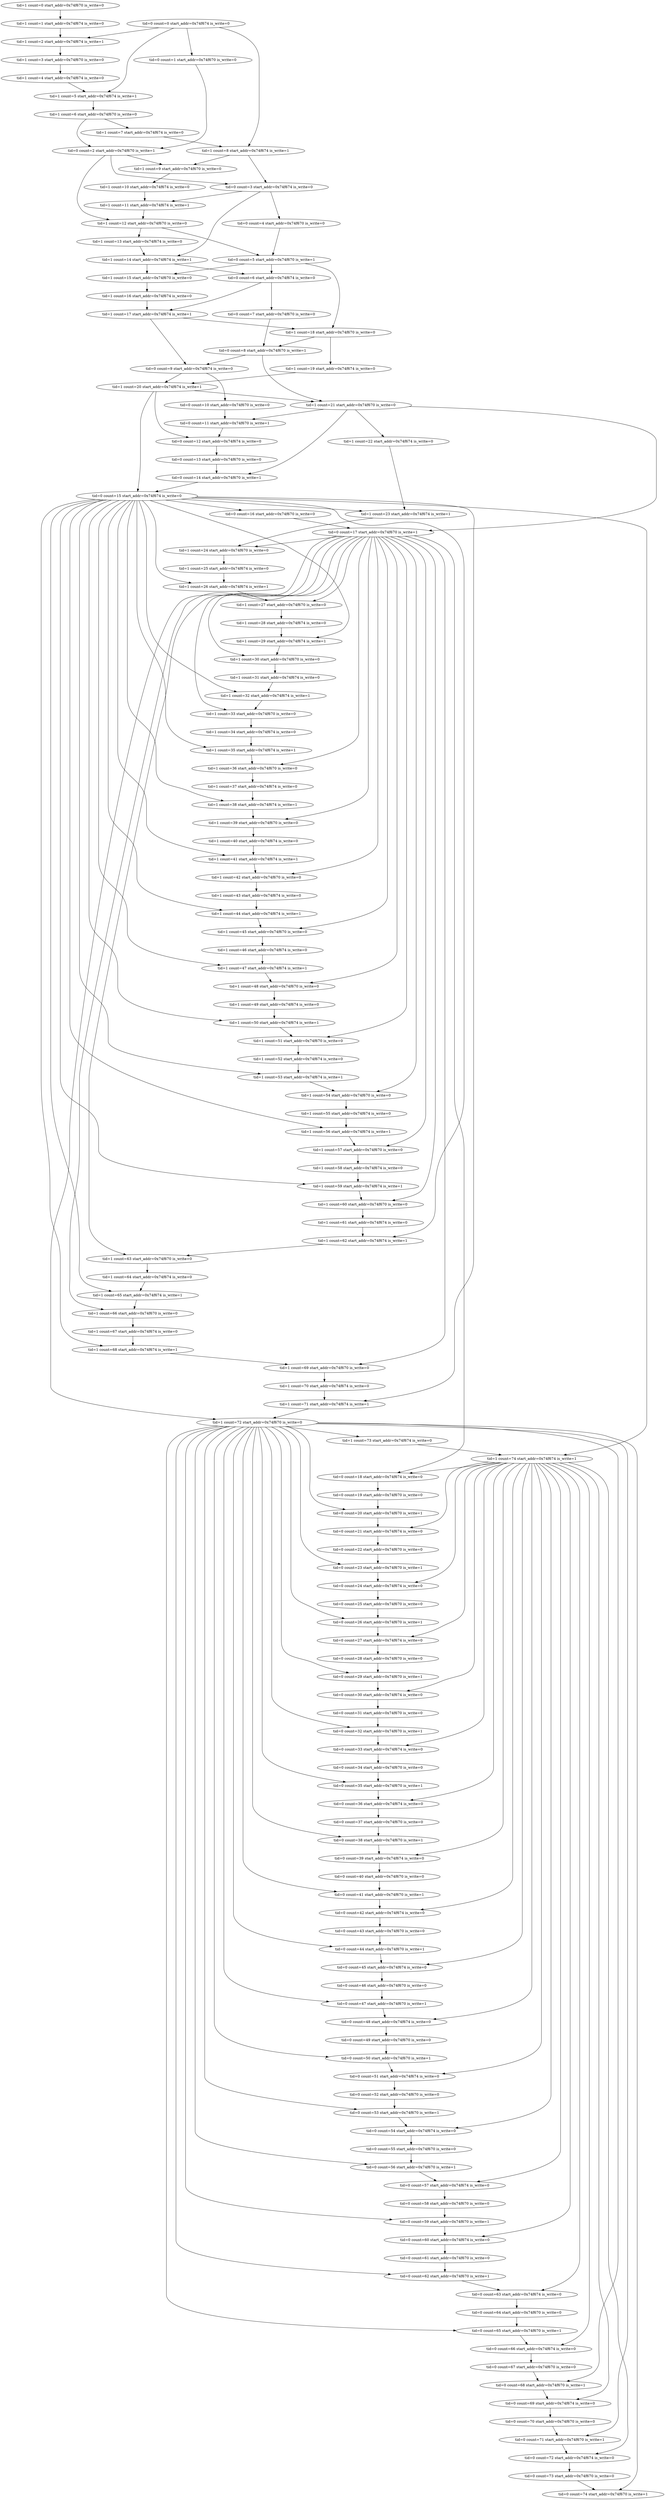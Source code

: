 digraph G {
0 [count=0, is_write=0, label="tid=0 count=0 start_addr=0x74f674 is_write=0", start_addr="0x74f674", tid=0];
1 [count=1, is_write=0, label="tid=0 count=1 start_addr=0x74f670 is_write=0", start_addr="0x74f670", tid=0];
2 [count=2, is_write=1, label="tid=0 count=2 start_addr=0x74f670 is_write=1", start_addr="0x74f670", tid=0];
3 [count=3, is_write=0, label="tid=0 count=3 start_addr=0x74f674 is_write=0", start_addr="0x74f674", tid=0];
4 [count=4, is_write=0, label="tid=0 count=4 start_addr=0x74f670 is_write=0", start_addr="0x74f670", tid=0];
5 [count=5, is_write=1, label="tid=0 count=5 start_addr=0x74f670 is_write=1", start_addr="0x74f670", tid=0];
6 [count=6, is_write=0, label="tid=0 count=6 start_addr=0x74f674 is_write=0", start_addr="0x74f674", tid=0];
7 [count=7, is_write=0, label="tid=0 count=7 start_addr=0x74f670 is_write=0", start_addr="0x74f670", tid=0];
8 [count=8, is_write=1, label="tid=0 count=8 start_addr=0x74f670 is_write=1", start_addr="0x74f670", tid=0];
9 [count=9, is_write=0, label="tid=0 count=9 start_addr=0x74f674 is_write=0", start_addr="0x74f674", tid=0];
10 [count=10, is_write=0, label="tid=0 count=10 start_addr=0x74f670 is_write=0", start_addr="0x74f670", tid=0];
11 [count=11, is_write=1, label="tid=0 count=11 start_addr=0x74f670 is_write=1", start_addr="0x74f670", tid=0];
12 [count=12, is_write=0, label="tid=0 count=12 start_addr=0x74f674 is_write=0", start_addr="0x74f674", tid=0];
13 [count=13, is_write=0, label="tid=0 count=13 start_addr=0x74f670 is_write=0", start_addr="0x74f670", tid=0];
14 [count=14, is_write=1, label="tid=0 count=14 start_addr=0x74f670 is_write=1", start_addr="0x74f670", tid=0];
15 [count=15, is_write=0, label="tid=0 count=15 start_addr=0x74f674 is_write=0", start_addr="0x74f674", tid=0];
16 [count=16, is_write=0, label="tid=0 count=16 start_addr=0x74f670 is_write=0", start_addr="0x74f670", tid=0];
17 [count=17, is_write=1, label="tid=0 count=17 start_addr=0x74f670 is_write=1", start_addr="0x74f670", tid=0];
18 [count=18, is_write=0, label="tid=0 count=18 start_addr=0x74f674 is_write=0", start_addr="0x74f674", tid=0];
19 [count=19, is_write=0, label="tid=0 count=19 start_addr=0x74f670 is_write=0", start_addr="0x74f670", tid=0];
20 [count=20, is_write=1, label="tid=0 count=20 start_addr=0x74f670 is_write=1", start_addr="0x74f670", tid=0];
21 [count=21, is_write=0, label="tid=0 count=21 start_addr=0x74f674 is_write=0", start_addr="0x74f674", tid=0];
22 [count=22, is_write=0, label="tid=0 count=22 start_addr=0x74f670 is_write=0", start_addr="0x74f670", tid=0];
23 [count=23, is_write=1, label="tid=0 count=23 start_addr=0x74f670 is_write=1", start_addr="0x74f670", tid=0];
24 [count=24, is_write=0, label="tid=0 count=24 start_addr=0x74f674 is_write=0", start_addr="0x74f674", tid=0];
25 [count=25, is_write=0, label="tid=0 count=25 start_addr=0x74f670 is_write=0", start_addr="0x74f670", tid=0];
26 [count=26, is_write=1, label="tid=0 count=26 start_addr=0x74f670 is_write=1", start_addr="0x74f670", tid=0];
27 [count=27, is_write=0, label="tid=0 count=27 start_addr=0x74f674 is_write=0", start_addr="0x74f674", tid=0];
28 [count=28, is_write=0, label="tid=0 count=28 start_addr=0x74f670 is_write=0", start_addr="0x74f670", tid=0];
29 [count=29, is_write=1, label="tid=0 count=29 start_addr=0x74f670 is_write=1", start_addr="0x74f670", tid=0];
30 [count=30, is_write=0, label="tid=0 count=30 start_addr=0x74f674 is_write=0", start_addr="0x74f674", tid=0];
31 [count=31, is_write=0, label="tid=0 count=31 start_addr=0x74f670 is_write=0", start_addr="0x74f670", tid=0];
32 [count=32, is_write=1, label="tid=0 count=32 start_addr=0x74f670 is_write=1", start_addr="0x74f670", tid=0];
33 [count=33, is_write=0, label="tid=0 count=33 start_addr=0x74f674 is_write=0", start_addr="0x74f674", tid=0];
34 [count=34, is_write=0, label="tid=0 count=34 start_addr=0x74f670 is_write=0", start_addr="0x74f670", tid=0];
35 [count=35, is_write=1, label="tid=0 count=35 start_addr=0x74f670 is_write=1", start_addr="0x74f670", tid=0];
36 [count=36, is_write=0, label="tid=0 count=36 start_addr=0x74f674 is_write=0", start_addr="0x74f674", tid=0];
37 [count=37, is_write=0, label="tid=0 count=37 start_addr=0x74f670 is_write=0", start_addr="0x74f670", tid=0];
38 [count=38, is_write=1, label="tid=0 count=38 start_addr=0x74f670 is_write=1", start_addr="0x74f670", tid=0];
39 [count=39, is_write=0, label="tid=0 count=39 start_addr=0x74f674 is_write=0", start_addr="0x74f674", tid=0];
40 [count=40, is_write=0, label="tid=0 count=40 start_addr=0x74f670 is_write=0", start_addr="0x74f670", tid=0];
41 [count=41, is_write=1, label="tid=0 count=41 start_addr=0x74f670 is_write=1", start_addr="0x74f670", tid=0];
42 [count=42, is_write=0, label="tid=0 count=42 start_addr=0x74f674 is_write=0", start_addr="0x74f674", tid=0];
43 [count=43, is_write=0, label="tid=0 count=43 start_addr=0x74f670 is_write=0", start_addr="0x74f670", tid=0];
44 [count=44, is_write=1, label="tid=0 count=44 start_addr=0x74f670 is_write=1", start_addr="0x74f670", tid=0];
45 [count=45, is_write=0, label="tid=0 count=45 start_addr=0x74f674 is_write=0", start_addr="0x74f674", tid=0];
46 [count=46, is_write=0, label="tid=0 count=46 start_addr=0x74f670 is_write=0", start_addr="0x74f670", tid=0];
47 [count=47, is_write=1, label="tid=0 count=47 start_addr=0x74f670 is_write=1", start_addr="0x74f670", tid=0];
48 [count=48, is_write=0, label="tid=0 count=48 start_addr=0x74f674 is_write=0", start_addr="0x74f674", tid=0];
49 [count=49, is_write=0, label="tid=0 count=49 start_addr=0x74f670 is_write=0", start_addr="0x74f670", tid=0];
50 [count=50, is_write=1, label="tid=0 count=50 start_addr=0x74f670 is_write=1", start_addr="0x74f670", tid=0];
51 [count=51, is_write=0, label="tid=0 count=51 start_addr=0x74f674 is_write=0", start_addr="0x74f674", tid=0];
52 [count=52, is_write=0, label="tid=0 count=52 start_addr=0x74f670 is_write=0", start_addr="0x74f670", tid=0];
53 [count=53, is_write=1, label="tid=0 count=53 start_addr=0x74f670 is_write=1", start_addr="0x74f670", tid=0];
54 [count=54, is_write=0, label="tid=0 count=54 start_addr=0x74f674 is_write=0", start_addr="0x74f674", tid=0];
55 [count=55, is_write=0, label="tid=0 count=55 start_addr=0x74f670 is_write=0", start_addr="0x74f670", tid=0];
56 [count=56, is_write=1, label="tid=0 count=56 start_addr=0x74f670 is_write=1", start_addr="0x74f670", tid=0];
57 [count=57, is_write=0, label="tid=0 count=57 start_addr=0x74f674 is_write=0", start_addr="0x74f674", tid=0];
58 [count=58, is_write=0, label="tid=0 count=58 start_addr=0x74f670 is_write=0", start_addr="0x74f670", tid=0];
59 [count=59, is_write=1, label="tid=0 count=59 start_addr=0x74f670 is_write=1", start_addr="0x74f670", tid=0];
60 [count=60, is_write=0, label="tid=0 count=60 start_addr=0x74f674 is_write=0", start_addr="0x74f674", tid=0];
61 [count=61, is_write=0, label="tid=0 count=61 start_addr=0x74f670 is_write=0", start_addr="0x74f670", tid=0];
62 [count=62, is_write=1, label="tid=0 count=62 start_addr=0x74f670 is_write=1", start_addr="0x74f670", tid=0];
63 [count=63, is_write=0, label="tid=0 count=63 start_addr=0x74f674 is_write=0", start_addr="0x74f674", tid=0];
64 [count=64, is_write=0, label="tid=0 count=64 start_addr=0x74f670 is_write=0", start_addr="0x74f670", tid=0];
65 [count=65, is_write=1, label="tid=0 count=65 start_addr=0x74f670 is_write=1", start_addr="0x74f670", tid=0];
66 [count=66, is_write=0, label="tid=0 count=66 start_addr=0x74f674 is_write=0", start_addr="0x74f674", tid=0];
67 [count=67, is_write=0, label="tid=0 count=67 start_addr=0x74f670 is_write=0", start_addr="0x74f670", tid=0];
68 [count=68, is_write=1, label="tid=0 count=68 start_addr=0x74f670 is_write=1", start_addr="0x74f670", tid=0];
69 [count=69, is_write=0, label="tid=0 count=69 start_addr=0x74f674 is_write=0", start_addr="0x74f674", tid=0];
70 [count=70, is_write=0, label="tid=0 count=70 start_addr=0x74f670 is_write=0", start_addr="0x74f670", tid=0];
71 [count=71, is_write=1, label="tid=0 count=71 start_addr=0x74f670 is_write=1", start_addr="0x74f670", tid=0];
72 [count=72, is_write=0, label="tid=0 count=72 start_addr=0x74f674 is_write=0", start_addr="0x74f674", tid=0];
73 [count=73, is_write=0, label="tid=0 count=73 start_addr=0x74f670 is_write=0", start_addr="0x74f670", tid=0];
74 [count=74, is_write=1, label="tid=0 count=74 start_addr=0x74f670 is_write=1", start_addr="0x74f670", tid=0];
80 [count=0, is_write=0, label="tid=1 count=0 start_addr=0x74f670 is_write=0", start_addr="0x74f670", tid=1];
81 [count=1, is_write=0, label="tid=1 count=1 start_addr=0x74f674 is_write=0", start_addr="0x74f674", tid=1];
82 [count=2, is_write=1, label="tid=1 count=2 start_addr=0x74f674 is_write=1", start_addr="0x74f674", tid=1];
83 [count=3, is_write=0, label="tid=1 count=3 start_addr=0x74f670 is_write=0", start_addr="0x74f670", tid=1];
84 [count=4, is_write=0, label="tid=1 count=4 start_addr=0x74f674 is_write=0", start_addr="0x74f674", tid=1];
85 [count=5, is_write=1, label="tid=1 count=5 start_addr=0x74f674 is_write=1", start_addr="0x74f674", tid=1];
86 [count=6, is_write=0, label="tid=1 count=6 start_addr=0x74f670 is_write=0", start_addr="0x74f670", tid=1];
87 [count=7, is_write=0, label="tid=1 count=7 start_addr=0x74f674 is_write=0", start_addr="0x74f674", tid=1];
88 [count=8, is_write=1, label="tid=1 count=8 start_addr=0x74f674 is_write=1", start_addr="0x74f674", tid=1];
89 [count=9, is_write=0, label="tid=1 count=9 start_addr=0x74f670 is_write=0", start_addr="0x74f670", tid=1];
90 [count=10, is_write=0, label="tid=1 count=10 start_addr=0x74f674 is_write=0", start_addr="0x74f674", tid=1];
91 [count=11, is_write=1, label="tid=1 count=11 start_addr=0x74f674 is_write=1", start_addr="0x74f674", tid=1];
92 [count=12, is_write=0, label="tid=1 count=12 start_addr=0x74f670 is_write=0", start_addr="0x74f670", tid=1];
93 [count=13, is_write=0, label="tid=1 count=13 start_addr=0x74f674 is_write=0", start_addr="0x74f674", tid=1];
94 [count=14, is_write=1, label="tid=1 count=14 start_addr=0x74f674 is_write=1", start_addr="0x74f674", tid=1];
95 [count=15, is_write=0, label="tid=1 count=15 start_addr=0x74f670 is_write=0", start_addr="0x74f670", tid=1];
96 [count=16, is_write=0, label="tid=1 count=16 start_addr=0x74f674 is_write=0", start_addr="0x74f674", tid=1];
97 [count=17, is_write=1, label="tid=1 count=17 start_addr=0x74f674 is_write=1", start_addr="0x74f674", tid=1];
98 [count=18, is_write=0, label="tid=1 count=18 start_addr=0x74f670 is_write=0", start_addr="0x74f670", tid=1];
99 [count=19, is_write=0, label="tid=1 count=19 start_addr=0x74f674 is_write=0", start_addr="0x74f674", tid=1];
100 [count=20, is_write=1, label="tid=1 count=20 start_addr=0x74f674 is_write=1", start_addr="0x74f674", tid=1];
101 [count=21, is_write=0, label="tid=1 count=21 start_addr=0x74f670 is_write=0", start_addr="0x74f670", tid=1];
102 [count=22, is_write=0, label="tid=1 count=22 start_addr=0x74f674 is_write=0", start_addr="0x74f674", tid=1];
103 [count=23, is_write=1, label="tid=1 count=23 start_addr=0x74f674 is_write=1", start_addr="0x74f674", tid=1];
104 [count=24, is_write=0, label="tid=1 count=24 start_addr=0x74f670 is_write=0", start_addr="0x74f670", tid=1];
105 [count=25, is_write=0, label="tid=1 count=25 start_addr=0x74f674 is_write=0", start_addr="0x74f674", tid=1];
106 [count=26, is_write=1, label="tid=1 count=26 start_addr=0x74f674 is_write=1", start_addr="0x74f674", tid=1];
107 [count=27, is_write=0, label="tid=1 count=27 start_addr=0x74f670 is_write=0", start_addr="0x74f670", tid=1];
108 [count=28, is_write=0, label="tid=1 count=28 start_addr=0x74f674 is_write=0", start_addr="0x74f674", tid=1];
109 [count=29, is_write=1, label="tid=1 count=29 start_addr=0x74f674 is_write=1", start_addr="0x74f674", tid=1];
110 [count=30, is_write=0, label="tid=1 count=30 start_addr=0x74f670 is_write=0", start_addr="0x74f670", tid=1];
111 [count=31, is_write=0, label="tid=1 count=31 start_addr=0x74f674 is_write=0", start_addr="0x74f674", tid=1];
112 [count=32, is_write=1, label="tid=1 count=32 start_addr=0x74f674 is_write=1", start_addr="0x74f674", tid=1];
113 [count=33, is_write=0, label="tid=1 count=33 start_addr=0x74f670 is_write=0", start_addr="0x74f670", tid=1];
114 [count=34, is_write=0, label="tid=1 count=34 start_addr=0x74f674 is_write=0", start_addr="0x74f674", tid=1];
115 [count=35, is_write=1, label="tid=1 count=35 start_addr=0x74f674 is_write=1", start_addr="0x74f674", tid=1];
116 [count=36, is_write=0, label="tid=1 count=36 start_addr=0x74f670 is_write=0", start_addr="0x74f670", tid=1];
117 [count=37, is_write=0, label="tid=1 count=37 start_addr=0x74f674 is_write=0", start_addr="0x74f674", tid=1];
118 [count=38, is_write=1, label="tid=1 count=38 start_addr=0x74f674 is_write=1", start_addr="0x74f674", tid=1];
119 [count=39, is_write=0, label="tid=1 count=39 start_addr=0x74f670 is_write=0", start_addr="0x74f670", tid=1];
120 [count=40, is_write=0, label="tid=1 count=40 start_addr=0x74f674 is_write=0", start_addr="0x74f674", tid=1];
121 [count=41, is_write=1, label="tid=1 count=41 start_addr=0x74f674 is_write=1", start_addr="0x74f674", tid=1];
122 [count=42, is_write=0, label="tid=1 count=42 start_addr=0x74f670 is_write=0", start_addr="0x74f670", tid=1];
123 [count=43, is_write=0, label="tid=1 count=43 start_addr=0x74f674 is_write=0", start_addr="0x74f674", tid=1];
124 [count=44, is_write=1, label="tid=1 count=44 start_addr=0x74f674 is_write=1", start_addr="0x74f674", tid=1];
125 [count=45, is_write=0, label="tid=1 count=45 start_addr=0x74f670 is_write=0", start_addr="0x74f670", tid=1];
126 [count=46, is_write=0, label="tid=1 count=46 start_addr=0x74f674 is_write=0", start_addr="0x74f674", tid=1];
127 [count=47, is_write=1, label="tid=1 count=47 start_addr=0x74f674 is_write=1", start_addr="0x74f674", tid=1];
128 [count=48, is_write=0, label="tid=1 count=48 start_addr=0x74f670 is_write=0", start_addr="0x74f670", tid=1];
129 [count=49, is_write=0, label="tid=1 count=49 start_addr=0x74f674 is_write=0", start_addr="0x74f674", tid=1];
130 [count=50, is_write=1, label="tid=1 count=50 start_addr=0x74f674 is_write=1", start_addr="0x74f674", tid=1];
131 [count=51, is_write=0, label="tid=1 count=51 start_addr=0x74f670 is_write=0", start_addr="0x74f670", tid=1];
132 [count=52, is_write=0, label="tid=1 count=52 start_addr=0x74f674 is_write=0", start_addr="0x74f674", tid=1];
133 [count=53, is_write=1, label="tid=1 count=53 start_addr=0x74f674 is_write=1", start_addr="0x74f674", tid=1];
134 [count=54, is_write=0, label="tid=1 count=54 start_addr=0x74f670 is_write=0", start_addr="0x74f670", tid=1];
135 [count=55, is_write=0, label="tid=1 count=55 start_addr=0x74f674 is_write=0", start_addr="0x74f674", tid=1];
136 [count=56, is_write=1, label="tid=1 count=56 start_addr=0x74f674 is_write=1", start_addr="0x74f674", tid=1];
137 [count=57, is_write=0, label="tid=1 count=57 start_addr=0x74f670 is_write=0", start_addr="0x74f670", tid=1];
138 [count=58, is_write=0, label="tid=1 count=58 start_addr=0x74f674 is_write=0", start_addr="0x74f674", tid=1];
139 [count=59, is_write=1, label="tid=1 count=59 start_addr=0x74f674 is_write=1", start_addr="0x74f674", tid=1];
140 [count=60, is_write=0, label="tid=1 count=60 start_addr=0x74f670 is_write=0", start_addr="0x74f670", tid=1];
141 [count=61, is_write=0, label="tid=1 count=61 start_addr=0x74f674 is_write=0", start_addr="0x74f674", tid=1];
142 [count=62, is_write=1, label="tid=1 count=62 start_addr=0x74f674 is_write=1", start_addr="0x74f674", tid=1];
143 [count=63, is_write=0, label="tid=1 count=63 start_addr=0x74f670 is_write=0", start_addr="0x74f670", tid=1];
144 [count=64, is_write=0, label="tid=1 count=64 start_addr=0x74f674 is_write=0", start_addr="0x74f674", tid=1];
145 [count=65, is_write=1, label="tid=1 count=65 start_addr=0x74f674 is_write=1", start_addr="0x74f674", tid=1];
146 [count=66, is_write=0, label="tid=1 count=66 start_addr=0x74f670 is_write=0", start_addr="0x74f670", tid=1];
147 [count=67, is_write=0, label="tid=1 count=67 start_addr=0x74f674 is_write=0", start_addr="0x74f674", tid=1];
148 [count=68, is_write=1, label="tid=1 count=68 start_addr=0x74f674 is_write=1", start_addr="0x74f674", tid=1];
149 [count=69, is_write=0, label="tid=1 count=69 start_addr=0x74f670 is_write=0", start_addr="0x74f670", tid=1];
150 [count=70, is_write=0, label="tid=1 count=70 start_addr=0x74f674 is_write=0", start_addr="0x74f674", tid=1];
151 [count=71, is_write=1, label="tid=1 count=71 start_addr=0x74f674 is_write=1", start_addr="0x74f674", tid=1];
152 [count=72, is_write=0, label="tid=1 count=72 start_addr=0x74f670 is_write=0", start_addr="0x74f670", tid=1];
153 [count=73, is_write=0, label="tid=1 count=73 start_addr=0x74f674 is_write=0", start_addr="0x74f674", tid=1];
154 [count=74, is_write=1, label="tid=1 count=74 start_addr=0x74f674 is_write=1", start_addr="0x74f674", tid=1];
0->1 ;
1->2 ;
2->3 ;
3->4 ;
4->5 ;
5->6 ;
6->7 ;
7->8 ;
8->9 ;
9->10 ;
10->11 ;
11->12 ;
12->13 ;
13->14 ;
14->15 ;
15->16 ;
16->17 ;
17->18 ;
18->19 ;
19->20 ;
20->21 ;
21->22 ;
22->23 ;
23->24 ;
24->25 ;
25->26 ;
26->27 ;
27->28 ;
28->29 ;
29->30 ;
30->31 ;
31->32 ;
32->33 ;
33->34 ;
34->35 ;
35->36 ;
36->37 ;
37->38 ;
38->39 ;
39->40 ;
40->41 ;
41->42 ;
42->43 ;
43->44 ;
44->45 ;
45->46 ;
46->47 ;
47->48 ;
48->49 ;
49->50 ;
50->51 ;
51->52 ;
52->53 ;
53->54 ;
54->55 ;
55->56 ;
56->57 ;
57->58 ;
58->59 ;
59->60 ;
60->61 ;
61->62 ;
62->63 ;
63->64 ;
64->65 ;
65->66 ;
66->67 ;
67->68 ;
68->69 ;
69->70 ;
70->71 ;
71->72 ;
72->73 ;
73->74 ;
80->81 ;
81->82 ;
82->83 ;
83->84 ;
84->85 ;
85->86 ;
86->87 ;
87->88 ;
88->89 ;
89->90 ;
90->91 ;
91->92 ;
92->93 ;
93->94 ;
94->95 ;
95->96 ;
96->97 ;
97->98 ;
98->99 ;
99->100 ;
100->101 ;
101->102 ;
102->103 ;
103->104 ;
104->105 ;
105->106 ;
106->107 ;
107->108 ;
108->109 ;
109->110 ;
110->111 ;
111->112 ;
112->113 ;
113->114 ;
114->115 ;
115->116 ;
116->117 ;
117->118 ;
118->119 ;
119->120 ;
120->121 ;
121->122 ;
122->123 ;
123->124 ;
124->125 ;
125->126 ;
126->127 ;
127->128 ;
128->129 ;
129->130 ;
130->131 ;
131->132 ;
132->133 ;
133->134 ;
134->135 ;
135->136 ;
136->137 ;
137->138 ;
138->139 ;
139->140 ;
140->141 ;
141->142 ;
142->143 ;
143->144 ;
144->145 ;
145->146 ;
146->147 ;
147->148 ;
148->149 ;
149->150 ;
150->151 ;
151->152 ;
152->153 ;
153->154 ;
0->88 ;
0->82 ;
0->85 ;
2->92 ;
2->89 ;
3->94 ;
3->91 ;
5->98 ;
5->95 ;
6->97 ;
8->101 ;
9->100 ;
15->154 ;
15->118 ;
15->103 ;
15->151 ;
15->112 ;
15->109 ;
15->124 ;
15->115 ;
15->130 ;
15->121 ;
15->136 ;
15->127 ;
15->142 ;
15->133 ;
15->148 ;
15->139 ;
15->106 ;
15->145 ;
17->152 ;
17->116 ;
17->119 ;
17->134 ;
17->113 ;
17->128 ;
17->107 ;
17->122 ;
17->125 ;
17->140 ;
17->131 ;
17->146 ;
17->137 ;
17->104 ;
17->143 ;
17->110 ;
17->149 ;
86->2 ;
88->3 ;
92->5 ;
94->6 ;
97->9 ;
98->8 ;
100->15 ;
100->12 ;
101->17 ;
101->11 ;
101->14 ;
152->74 ;
152->71 ;
152->68 ;
152->35 ;
152->32 ;
152->29 ;
152->26 ;
152->20 ;
152->23 ;
152->38 ;
152->41 ;
152->44 ;
152->47 ;
152->50 ;
152->53 ;
152->56 ;
152->59 ;
152->62 ;
152->65 ;
154->72 ;
154->69 ;
154->66 ;
154->33 ;
154->30 ;
154->27 ;
154->24 ;
154->18 ;
154->21 ;
154->36 ;
154->39 ;
154->42 ;
154->45 ;
154->48 ;
154->51 ;
154->54 ;
154->57 ;
154->60 ;
154->63 ;
}
